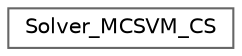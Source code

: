 digraph "Graphical Class Hierarchy"
{
 // LATEX_PDF_SIZE
  bgcolor="transparent";
  edge [fontname=Helvetica,fontsize=10,labelfontname=Helvetica,labelfontsize=10];
  node [fontname=Helvetica,fontsize=10,shape=box,height=0.2,width=0.4];
  rankdir="LR";
  Node0 [id="Node000000",label="Solver_MCSVM_CS",height=0.2,width=0.4,color="grey40", fillcolor="white", style="filled",URL="$dc/d34/classSolver__MCSVM__CS.html",tooltip=" "];
}
